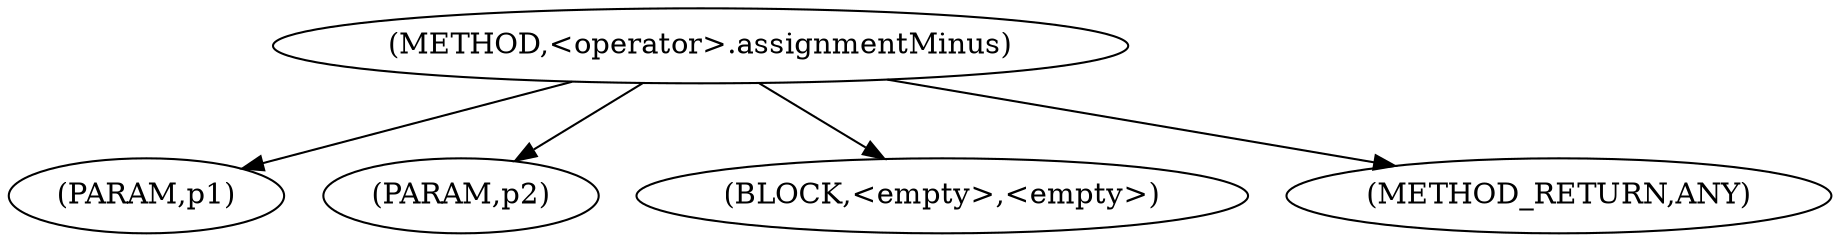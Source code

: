 digraph "&lt;operator&gt;.assignmentMinus" {  
"1221" [label = <(METHOD,&lt;operator&gt;.assignmentMinus)> ]
"1222" [label = <(PARAM,p1)> ]
"1223" [label = <(PARAM,p2)> ]
"1224" [label = <(BLOCK,&lt;empty&gt;,&lt;empty&gt;)> ]
"1225" [label = <(METHOD_RETURN,ANY)> ]
  "1221" -> "1222" 
  "1221" -> "1224" 
  "1221" -> "1223" 
  "1221" -> "1225" 
}
